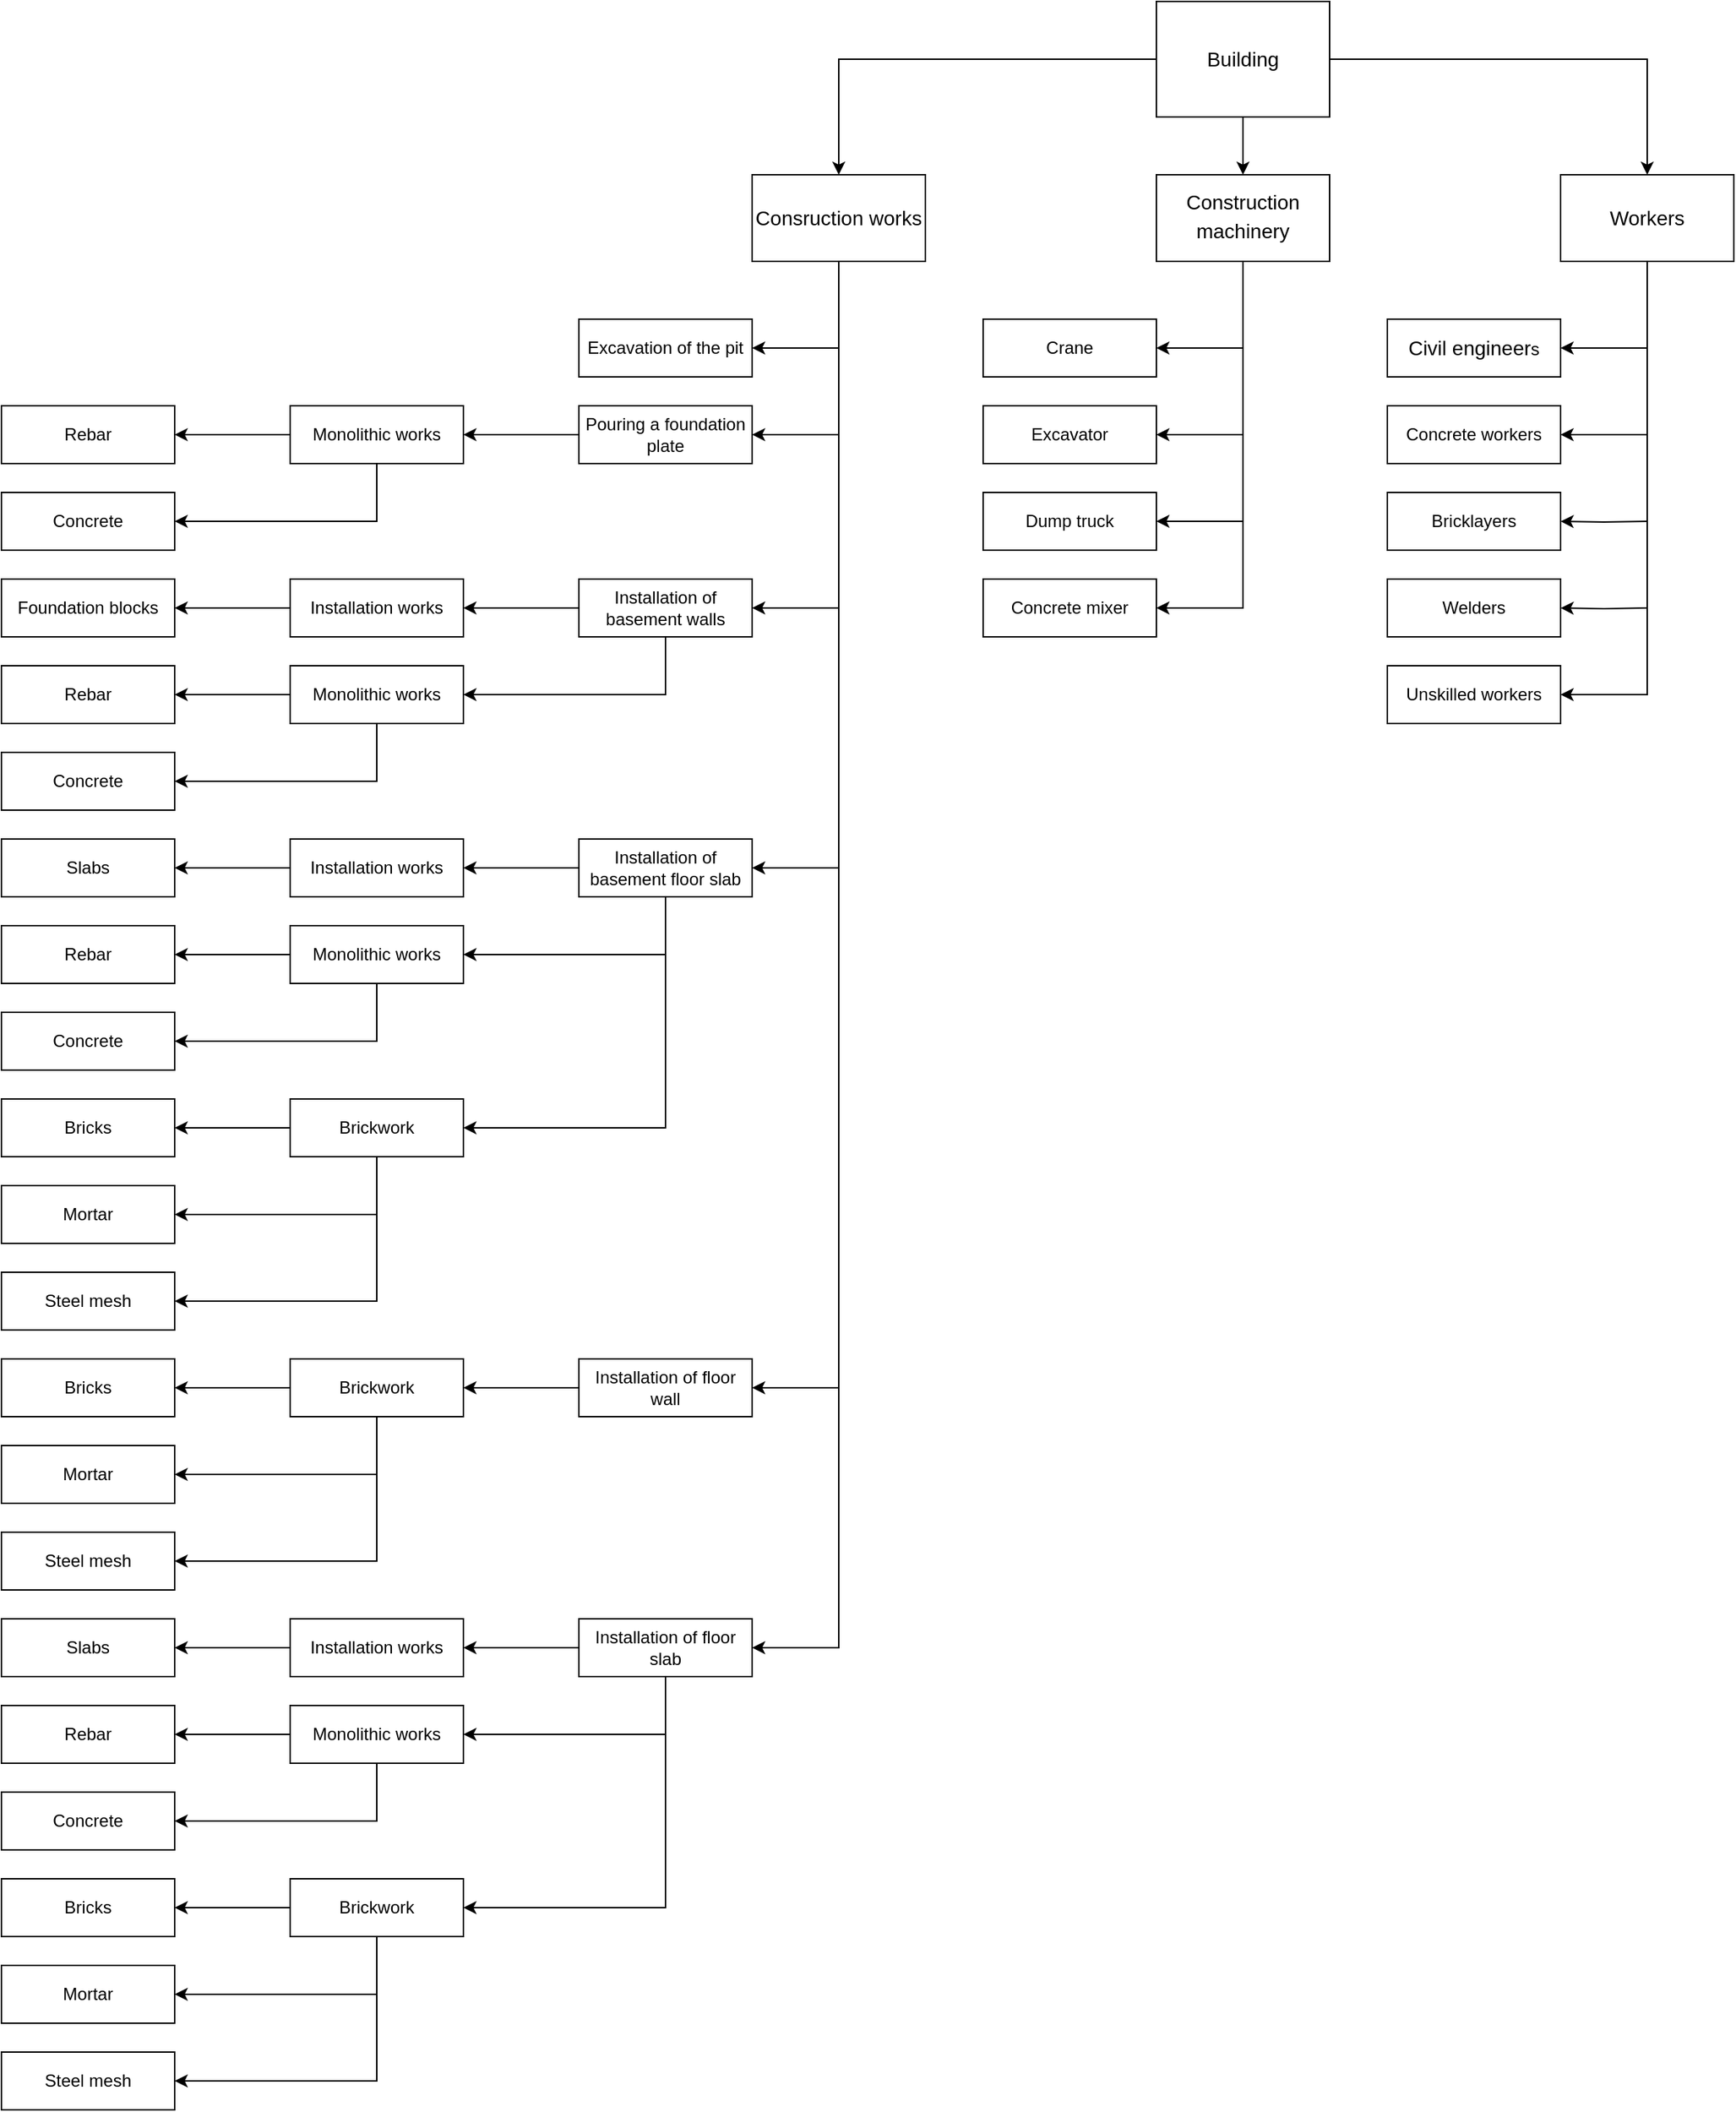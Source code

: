 <mxfile version="12.7.9" type="google"><diagram id="GB4JKyOU_hvuoSkHLAPa" name="Page-1"><mxGraphModel dx="1628" dy="464" grid="1" gridSize="10" guides="1" tooltips="1" connect="1" arrows="1" fold="1" page="1" pageScale="1" pageWidth="827" pageHeight="1169" math="0" shadow="0"><root><mxCell id="0"/><mxCell id="1" parent="0"/><mxCell id="HamDKcOcKGmQkLWZEDSK-7" style="edgeStyle=orthogonalEdgeStyle;rounded=0;orthogonalLoop=1;jettySize=auto;html=1;entryX=0.5;entryY=0;entryDx=0;entryDy=0;" parent="1" source="HamDKcOcKGmQkLWZEDSK-1" target="HamDKcOcKGmQkLWZEDSK-6" edge="1"><mxGeometry relative="1" as="geometry"/></mxCell><mxCell id="HamDKcOcKGmQkLWZEDSK-8" value="" style="edgeStyle=orthogonalEdgeStyle;rounded=0;orthogonalLoop=1;jettySize=auto;html=1;" parent="1" source="HamDKcOcKGmQkLWZEDSK-1" target="HamDKcOcKGmQkLWZEDSK-4" edge="1"><mxGeometry relative="1" as="geometry"/></mxCell><mxCell id="HamDKcOcKGmQkLWZEDSK-10" value="" style="edgeStyle=orthogonalEdgeStyle;rounded=0;orthogonalLoop=1;jettySize=auto;html=1;entryX=0.5;entryY=0;entryDx=0;entryDy=0;" parent="1" source="HamDKcOcKGmQkLWZEDSK-1" target="HamDKcOcKGmQkLWZEDSK-2" edge="1"><mxGeometry relative="1" as="geometry"><mxPoint x="280" y="70" as="targetPoint"/></mxGeometry></mxCell><mxCell id="HamDKcOcKGmQkLWZEDSK-1" value="&lt;font style=&quot;font-size: 14px&quot;&gt;Building&lt;/font&gt;" style="rounded=0;whiteSpace=wrap;html=1;" parent="1" vertex="1"><mxGeometry x="360" y="20" width="120" height="80" as="geometry"/></mxCell><mxCell id="1o906GQDE_JWZb8lsRHU-15" style="edgeStyle=orthogonalEdgeStyle;rounded=0;orthogonalLoop=1;jettySize=auto;html=1;entryX=1;entryY=0.5;entryDx=0;entryDy=0;" edge="1" parent="1" source="HamDKcOcKGmQkLWZEDSK-2" target="1o906GQDE_JWZb8lsRHU-14"><mxGeometry relative="1" as="geometry"/></mxCell><mxCell id="1o906GQDE_JWZb8lsRHU-17" style="edgeStyle=orthogonalEdgeStyle;rounded=0;orthogonalLoop=1;jettySize=auto;html=1;entryX=1;entryY=0.5;entryDx=0;entryDy=0;" edge="1" parent="1" source="HamDKcOcKGmQkLWZEDSK-2" target="1o906GQDE_JWZb8lsRHU-16"><mxGeometry relative="1" as="geometry"/></mxCell><mxCell id="1o906GQDE_JWZb8lsRHU-36" style="edgeStyle=orthogonalEdgeStyle;rounded=0;orthogonalLoop=1;jettySize=auto;html=1;entryX=1;entryY=0.5;entryDx=0;entryDy=0;" edge="1" parent="1" source="HamDKcOcKGmQkLWZEDSK-2" target="1o906GQDE_JWZb8lsRHU-18"><mxGeometry relative="1" as="geometry"/></mxCell><mxCell id="1o906GQDE_JWZb8lsRHU-52" style="edgeStyle=orthogonalEdgeStyle;rounded=0;orthogonalLoop=1;jettySize=auto;html=1;entryX=1;entryY=0.5;entryDx=0;entryDy=0;" edge="1" parent="1" source="HamDKcOcKGmQkLWZEDSK-2" target="1o906GQDE_JWZb8lsRHU-39"><mxGeometry relative="1" as="geometry"/></mxCell><mxCell id="1o906GQDE_JWZb8lsRHU-89" style="edgeStyle=orthogonalEdgeStyle;rounded=0;orthogonalLoop=1;jettySize=auto;html=1;entryX=1;entryY=0.5;entryDx=0;entryDy=0;" edge="1" parent="1" source="HamDKcOcKGmQkLWZEDSK-2" target="1o906GQDE_JWZb8lsRHU-68"><mxGeometry relative="1" as="geometry"/></mxCell><mxCell id="1o906GQDE_JWZb8lsRHU-90" style="edgeStyle=orthogonalEdgeStyle;rounded=0;orthogonalLoop=1;jettySize=auto;html=1;entryX=1;entryY=0.5;entryDx=0;entryDy=0;" edge="1" parent="1" source="HamDKcOcKGmQkLWZEDSK-2" target="1o906GQDE_JWZb8lsRHU-73"><mxGeometry relative="1" as="geometry"/></mxCell><mxCell id="HamDKcOcKGmQkLWZEDSK-2" value="&lt;font style=&quot;font-size: 14px&quot;&gt;Consruction works&lt;/font&gt;" style="rounded=0;whiteSpace=wrap;html=1;" parent="1" vertex="1"><mxGeometry x="80" y="140" width="120" height="60" as="geometry"/></mxCell><mxCell id="1o906GQDE_JWZb8lsRHU-9" style="edgeStyle=orthogonalEdgeStyle;rounded=0;orthogonalLoop=1;jettySize=auto;html=1;entryX=1;entryY=0.5;entryDx=0;entryDy=0;" edge="1" parent="1" source="HamDKcOcKGmQkLWZEDSK-4" target="1o906GQDE_JWZb8lsRHU-1"><mxGeometry relative="1" as="geometry"/></mxCell><mxCell id="1o906GQDE_JWZb8lsRHU-10" style="edgeStyle=orthogonalEdgeStyle;rounded=0;orthogonalLoop=1;jettySize=auto;html=1;entryX=1;entryY=0.5;entryDx=0;entryDy=0;" edge="1" parent="1" source="HamDKcOcKGmQkLWZEDSK-4" target="1o906GQDE_JWZb8lsRHU-2"><mxGeometry relative="1" as="geometry"/></mxCell><mxCell id="1o906GQDE_JWZb8lsRHU-11" style="edgeStyle=orthogonalEdgeStyle;rounded=0;orthogonalLoop=1;jettySize=auto;html=1;entryX=1;entryY=0.5;entryDx=0;entryDy=0;" edge="1" parent="1" source="HamDKcOcKGmQkLWZEDSK-4" target="1o906GQDE_JWZb8lsRHU-3"><mxGeometry relative="1" as="geometry"/></mxCell><mxCell id="1o906GQDE_JWZb8lsRHU-12" style="edgeStyle=orthogonalEdgeStyle;rounded=0;orthogonalLoop=1;jettySize=auto;html=1;entryX=1;entryY=0.5;entryDx=0;entryDy=0;" edge="1" parent="1" source="HamDKcOcKGmQkLWZEDSK-4" target="1o906GQDE_JWZb8lsRHU-4"><mxGeometry relative="1" as="geometry"/></mxCell><mxCell id="HamDKcOcKGmQkLWZEDSK-4" value="&lt;font style=&quot;font-size: 14px&quot;&gt;Construction &lt;/font&gt;&lt;font style=&quot;font-size: 18px&quot;&gt;&lt;font style=&quot;font-size: 14px&quot;&gt;machinery&lt;/font&gt;&lt;br&gt;&lt;span class=&quot;tw-menu-btn KTDgic&quot; id=&quot;tw-cst&quot; tabindex=&quot;0&quot;&gt;&lt;span class=&quot;tw-menu-btn-image z1asCe wuXmqc&quot; title=&quot;Очистити текст оригіналу&quot;&gt;&lt;/span&gt;&lt;/span&gt;&lt;/font&gt;" style="rounded=0;whiteSpace=wrap;html=1;" parent="1" vertex="1"><mxGeometry x="360" y="140" width="120" height="60" as="geometry"/></mxCell><mxCell id="HamDKcOcKGmQkLWZEDSK-22" value="" style="edgeStyle=orthogonalEdgeStyle;rounded=0;orthogonalLoop=1;jettySize=auto;html=1;entryX=1;entryY=0.5;entryDx=0;entryDy=0;" parent="1" source="HamDKcOcKGmQkLWZEDSK-6" target="HamDKcOcKGmQkLWZEDSK-20" edge="1"><mxGeometry relative="1" as="geometry"><mxPoint x="700" y="280" as="targetPoint"/></mxGeometry></mxCell><mxCell id="HamDKcOcKGmQkLWZEDSK-6" value="&lt;font style=&quot;font-size: 14px&quot;&gt;Workers&lt;/font&gt;" style="rounded=0;whiteSpace=wrap;html=1;" parent="1" vertex="1"><mxGeometry x="640" y="140" width="120" height="60" as="geometry"/></mxCell><mxCell id="HamDKcOcKGmQkLWZEDSK-11" value="&lt;font style=&quot;font-size: 12px&quot;&gt;Concrete workers&lt;/font&gt;" style="rounded=0;whiteSpace=wrap;html=1;" parent="1" vertex="1"><mxGeometry x="520" y="300" width="120" height="40" as="geometry"/></mxCell><mxCell id="HamDKcOcKGmQkLWZEDSK-13" style="edgeStyle=orthogonalEdgeStyle;rounded=0;orthogonalLoop=1;jettySize=auto;html=1;exitX=0.5;exitY=1;exitDx=0;exitDy=0;" parent="1" source="HamDKcOcKGmQkLWZEDSK-11" target="HamDKcOcKGmQkLWZEDSK-11" edge="1"><mxGeometry relative="1" as="geometry"/></mxCell><mxCell id="HamDKcOcKGmQkLWZEDSK-15" value="&lt;font style=&quot;font-size: 12px&quot;&gt;Bricklayers&lt;/font&gt;" style="rounded=0;whiteSpace=wrap;html=1;" parent="1" vertex="1"><mxGeometry x="520" y="360" width="120" height="40" as="geometry"/></mxCell><mxCell id="HamDKcOcKGmQkLWZEDSK-17" value="&lt;font style=&quot;font-size: 12px&quot;&gt;Welders&lt;/font&gt;" style="rounded=0;whiteSpace=wrap;html=1;" parent="1" vertex="1"><mxGeometry x="520" y="420" width="120" height="40" as="geometry"/></mxCell><mxCell id="HamDKcOcKGmQkLWZEDSK-18" value="&lt;font style=&quot;font-size: 12px&quot;&gt;&lt;font style=&quot;font-size: 14px&quot;&gt;Civil engineer&lt;/font&gt;s&lt;/font&gt;" style="rounded=0;whiteSpace=wrap;html=1;" parent="1" vertex="1"><mxGeometry x="520" y="240" width="120" height="40" as="geometry"/></mxCell><mxCell id="HamDKcOcKGmQkLWZEDSK-20" value="&lt;font style=&quot;font-size: 12px&quot;&gt;Unskilled workers&lt;/font&gt;" style="rounded=0;whiteSpace=wrap;html=1;" parent="1" vertex="1"><mxGeometry x="520" y="480" width="120" height="40" as="geometry"/></mxCell><mxCell id="HamDKcOcKGmQkLWZEDSK-24" style="edgeStyle=orthogonalEdgeStyle;rounded=0;orthogonalLoop=1;jettySize=auto;html=1;" parent="1" target="HamDKcOcKGmQkLWZEDSK-17" edge="1"><mxGeometry relative="1" as="geometry"><mxPoint x="700" y="440" as="sourcePoint"/></mxGeometry></mxCell><mxCell id="HamDKcOcKGmQkLWZEDSK-25" style="edgeStyle=orthogonalEdgeStyle;rounded=0;orthogonalLoop=1;jettySize=auto;html=1;entryX=1;entryY=0.5;entryDx=0;entryDy=0;" parent="1" target="HamDKcOcKGmQkLWZEDSK-15" edge="1"><mxGeometry relative="1" as="geometry"><mxPoint x="700" y="380" as="sourcePoint"/><mxPoint x="650" y="450" as="targetPoint"/></mxGeometry></mxCell><mxCell id="HamDKcOcKGmQkLWZEDSK-27" style="edgeStyle=orthogonalEdgeStyle;rounded=0;orthogonalLoop=1;jettySize=auto;html=1;entryX=1;entryY=0.5;entryDx=0;entryDy=0;" parent="1" target="HamDKcOcKGmQkLWZEDSK-11" edge="1"><mxGeometry relative="1" as="geometry"><mxPoint x="700" y="320" as="sourcePoint"/><mxPoint x="650" y="390" as="targetPoint"/><Array as="points"><mxPoint x="670" y="320"/><mxPoint x="670" y="320"/></Array></mxGeometry></mxCell><mxCell id="HamDKcOcKGmQkLWZEDSK-28" style="edgeStyle=orthogonalEdgeStyle;rounded=0;orthogonalLoop=1;jettySize=auto;html=1;entryX=1;entryY=0.5;entryDx=0;entryDy=0;" parent="1" target="HamDKcOcKGmQkLWZEDSK-18" edge="1"><mxGeometry relative="1" as="geometry"><mxPoint x="700" y="260" as="sourcePoint"/><mxPoint x="650" y="330" as="targetPoint"/><Array as="points"><mxPoint x="670" y="260"/><mxPoint x="670" y="260"/></Array></mxGeometry></mxCell><mxCell id="1o906GQDE_JWZb8lsRHU-1" value="&lt;font style=&quot;font-size: 12px&quot;&gt;Crane&lt;/font&gt;" style="rounded=0;whiteSpace=wrap;html=1;" vertex="1" parent="1"><mxGeometry x="240" y="240" width="120" height="40" as="geometry"/></mxCell><mxCell id="1o906GQDE_JWZb8lsRHU-2" value="&lt;font style=&quot;font-size: 12px&quot;&gt;Excavator&lt;/font&gt;" style="rounded=0;whiteSpace=wrap;html=1;" vertex="1" parent="1"><mxGeometry x="240" y="300" width="120" height="40" as="geometry"/></mxCell><mxCell id="1o906GQDE_JWZb8lsRHU-3" value="&lt;font style=&quot;font-size: 12px&quot;&gt;Dump truck&lt;/font&gt;" style="rounded=0;whiteSpace=wrap;html=1;" vertex="1" parent="1"><mxGeometry x="240" y="360" width="120" height="40" as="geometry"/></mxCell><mxCell id="1o906GQDE_JWZb8lsRHU-4" value="&lt;font style=&quot;font-size: 12px&quot;&gt;Concrete mixer&lt;/font&gt;" style="rounded=0;whiteSpace=wrap;html=1;" vertex="1" parent="1"><mxGeometry x="240" y="420" width="120" height="40" as="geometry"/></mxCell><mxCell id="1o906GQDE_JWZb8lsRHU-14" value="&lt;font style=&quot;font-size: 12px&quot;&gt;Excavation of the pit&lt;/font&gt;" style="rounded=0;whiteSpace=wrap;html=1;" vertex="1" parent="1"><mxGeometry x="-40" y="240" width="120" height="40" as="geometry"/></mxCell><mxCell id="1o906GQDE_JWZb8lsRHU-20" style="edgeStyle=orthogonalEdgeStyle;rounded=0;orthogonalLoop=1;jettySize=auto;html=1;" edge="1" parent="1" source="1o906GQDE_JWZb8lsRHU-16" target="1o906GQDE_JWZb8lsRHU-19"><mxGeometry relative="1" as="geometry"/></mxCell><mxCell id="1o906GQDE_JWZb8lsRHU-16" value="&lt;font style=&quot;font-size: 12px&quot;&gt;Pouring a &lt;/font&gt;&lt;font style=&quot;font-size: 12px&quot;&gt;foundation plate&lt;/font&gt;" style="rounded=0;whiteSpace=wrap;html=1;" vertex="1" parent="1"><mxGeometry x="-40" y="300" width="120" height="40" as="geometry"/></mxCell><mxCell id="1o906GQDE_JWZb8lsRHU-26" value="" style="edgeStyle=orthogonalEdgeStyle;rounded=0;orthogonalLoop=1;jettySize=auto;html=1;" edge="1" parent="1" source="1o906GQDE_JWZb8lsRHU-18" target="1o906GQDE_JWZb8lsRHU-25"><mxGeometry relative="1" as="geometry"/></mxCell><mxCell id="1o906GQDE_JWZb8lsRHU-33" style="edgeStyle=orthogonalEdgeStyle;rounded=0;orthogonalLoop=1;jettySize=auto;html=1;entryX=1;entryY=0.5;entryDx=0;entryDy=0;" edge="1" parent="1" source="1o906GQDE_JWZb8lsRHU-18" target="1o906GQDE_JWZb8lsRHU-29"><mxGeometry relative="1" as="geometry"><mxPoint y="550" as="targetPoint"/><Array as="points"><mxPoint x="20" y="440"/></Array></mxGeometry></mxCell><mxCell id="1o906GQDE_JWZb8lsRHU-18" value="Installation of basement walls" style="rounded=0;whiteSpace=wrap;html=1;" vertex="1" parent="1"><mxGeometry x="-40" y="420" width="120" height="40" as="geometry"/></mxCell><mxCell id="1o906GQDE_JWZb8lsRHU-28" value="" style="edgeStyle=orthogonalEdgeStyle;rounded=0;orthogonalLoop=1;jettySize=auto;html=1;" edge="1" parent="1" source="1o906GQDE_JWZb8lsRHU-25" target="1o906GQDE_JWZb8lsRHU-27"><mxGeometry relative="1" as="geometry"/></mxCell><mxCell id="1o906GQDE_JWZb8lsRHU-25" value="Installation works" style="rounded=0;whiteSpace=wrap;html=1;" vertex="1" parent="1"><mxGeometry x="-240" y="420" width="120" height="40" as="geometry"/></mxCell><mxCell id="1o906GQDE_JWZb8lsRHU-27" value="Foundation blocks" style="rounded=0;whiteSpace=wrap;html=1;" vertex="1" parent="1"><mxGeometry x="-440" y="420" width="120" height="40" as="geometry"/></mxCell><mxCell id="1o906GQDE_JWZb8lsRHU-22" style="edgeStyle=orthogonalEdgeStyle;rounded=0;orthogonalLoop=1;jettySize=auto;html=1;entryX=1;entryY=0.5;entryDx=0;entryDy=0;exitX=0.5;exitY=1;exitDx=0;exitDy=0;" edge="1" parent="1" source="1o906GQDE_JWZb8lsRHU-19" target="1o906GQDE_JWZb8lsRHU-21"><mxGeometry relative="1" as="geometry"/></mxCell><mxCell id="1o906GQDE_JWZb8lsRHU-38" style="edgeStyle=orthogonalEdgeStyle;rounded=0;orthogonalLoop=1;jettySize=auto;html=1;entryX=1;entryY=0.5;entryDx=0;entryDy=0;" edge="1" parent="1" source="1o906GQDE_JWZb8lsRHU-19" target="1o906GQDE_JWZb8lsRHU-23"><mxGeometry relative="1" as="geometry"/></mxCell><mxCell id="1o906GQDE_JWZb8lsRHU-19" value="&lt;font style=&quot;font-size: 12px&quot;&gt;Monolithic works&lt;/font&gt;" style="rounded=0;whiteSpace=wrap;html=1;" vertex="1" parent="1"><mxGeometry x="-240" y="300" width="120" height="40" as="geometry"/></mxCell><mxCell id="1o906GQDE_JWZb8lsRHU-34" style="edgeStyle=orthogonalEdgeStyle;rounded=0;orthogonalLoop=1;jettySize=auto;html=1;entryX=1;entryY=0.5;entryDx=0;entryDy=0;" edge="1" parent="1" source="1o906GQDE_JWZb8lsRHU-29" target="1o906GQDE_JWZb8lsRHU-32"><mxGeometry relative="1" as="geometry"/></mxCell><mxCell id="1o906GQDE_JWZb8lsRHU-35" style="edgeStyle=orthogonalEdgeStyle;rounded=0;orthogonalLoop=1;jettySize=auto;html=1;entryX=1;entryY=0.5;entryDx=0;entryDy=0;" edge="1" parent="1" source="1o906GQDE_JWZb8lsRHU-29" target="1o906GQDE_JWZb8lsRHU-31"><mxGeometry relative="1" as="geometry"><Array as="points"><mxPoint x="-180" y="500"/></Array></mxGeometry></mxCell><mxCell id="1o906GQDE_JWZb8lsRHU-29" value="&lt;font style=&quot;font-size: 12px&quot;&gt;Monolithic works&lt;/font&gt;" style="rounded=0;whiteSpace=wrap;html=1;" vertex="1" parent="1"><mxGeometry x="-240" y="480" width="120" height="40" as="geometry"/></mxCell><mxCell id="1o906GQDE_JWZb8lsRHU-21" value="Concrete" style="rounded=0;whiteSpace=wrap;html=1;" vertex="1" parent="1"><mxGeometry x="-440" y="360" width="120" height="40" as="geometry"/></mxCell><mxCell id="1o906GQDE_JWZb8lsRHU-23" value="Rebar" style="rounded=0;whiteSpace=wrap;html=1;" vertex="1" parent="1"><mxGeometry x="-440" y="300" width="120" height="40" as="geometry"/></mxCell><mxCell id="1o906GQDE_JWZb8lsRHU-31" value="Concrete" style="rounded=0;whiteSpace=wrap;html=1;" vertex="1" parent="1"><mxGeometry x="-440" y="540" width="120" height="40" as="geometry"/></mxCell><mxCell id="1o906GQDE_JWZb8lsRHU-32" value="Rebar" style="rounded=0;whiteSpace=wrap;html=1;" vertex="1" parent="1"><mxGeometry x="-440" y="480" width="120" height="40" as="geometry"/></mxCell><mxCell id="1o906GQDE_JWZb8lsRHU-41" value="" style="edgeStyle=orthogonalEdgeStyle;rounded=0;orthogonalLoop=1;jettySize=auto;html=1;" edge="1" parent="1" source="1o906GQDE_JWZb8lsRHU-39" target="1o906GQDE_JWZb8lsRHU-40"><mxGeometry relative="1" as="geometry"/></mxCell><mxCell id="1o906GQDE_JWZb8lsRHU-51" style="edgeStyle=orthogonalEdgeStyle;rounded=0;orthogonalLoop=1;jettySize=auto;html=1;entryX=1;entryY=0.5;entryDx=0;entryDy=0;exitX=0.5;exitY=1;exitDx=0;exitDy=0;" edge="1" parent="1" source="1o906GQDE_JWZb8lsRHU-39" target="1o906GQDE_JWZb8lsRHU-44"><mxGeometry relative="1" as="geometry"/></mxCell><mxCell id="1o906GQDE_JWZb8lsRHU-54" style="edgeStyle=orthogonalEdgeStyle;rounded=0;orthogonalLoop=1;jettySize=auto;html=1;entryX=1;entryY=0.5;entryDx=0;entryDy=0;exitX=0.5;exitY=1;exitDx=0;exitDy=0;" edge="1" parent="1" source="1o906GQDE_JWZb8lsRHU-39" target="1o906GQDE_JWZb8lsRHU-53"><mxGeometry relative="1" as="geometry"/></mxCell><mxCell id="1o906GQDE_JWZb8lsRHU-39" value="Installation of basement floor slab" style="rounded=0;whiteSpace=wrap;html=1;" vertex="1" parent="1"><mxGeometry x="-40" y="600" width="120" height="40" as="geometry"/></mxCell><mxCell id="1o906GQDE_JWZb8lsRHU-43" value="" style="edgeStyle=orthogonalEdgeStyle;rounded=0;orthogonalLoop=1;jettySize=auto;html=1;" edge="1" parent="1" source="1o906GQDE_JWZb8lsRHU-40" target="1o906GQDE_JWZb8lsRHU-42"><mxGeometry relative="1" as="geometry"/></mxCell><mxCell id="1o906GQDE_JWZb8lsRHU-40" value="Installation works" style="rounded=0;whiteSpace=wrap;html=1;" vertex="1" parent="1"><mxGeometry x="-240" y="600" width="120" height="40" as="geometry"/></mxCell><mxCell id="1o906GQDE_JWZb8lsRHU-42" value="Slabs" style="rounded=0;whiteSpace=wrap;html=1;" vertex="1" parent="1"><mxGeometry x="-440" y="600" width="120" height="40" as="geometry"/></mxCell><mxCell id="1o906GQDE_JWZb8lsRHU-49" style="edgeStyle=orthogonalEdgeStyle;rounded=0;orthogonalLoop=1;jettySize=auto;html=1;entryX=1;entryY=0.5;entryDx=0;entryDy=0;exitX=0.5;exitY=1;exitDx=0;exitDy=0;" edge="1" parent="1" source="1o906GQDE_JWZb8lsRHU-44" target="1o906GQDE_JWZb8lsRHU-45"><mxGeometry relative="1" as="geometry"/></mxCell><mxCell id="1o906GQDE_JWZb8lsRHU-50" style="edgeStyle=orthogonalEdgeStyle;rounded=0;orthogonalLoop=1;jettySize=auto;html=1;entryX=1;entryY=0.5;entryDx=0;entryDy=0;" edge="1" parent="1" source="1o906GQDE_JWZb8lsRHU-44" target="1o906GQDE_JWZb8lsRHU-46"><mxGeometry relative="1" as="geometry"/></mxCell><mxCell id="1o906GQDE_JWZb8lsRHU-44" value="&lt;font style=&quot;font-size: 12px&quot;&gt;Monolithic works&lt;/font&gt;" style="rounded=0;whiteSpace=wrap;html=1;" vertex="1" parent="1"><mxGeometry x="-240" y="660" width="120" height="40" as="geometry"/></mxCell><mxCell id="1o906GQDE_JWZb8lsRHU-45" value="Concrete" style="rounded=0;whiteSpace=wrap;html=1;" vertex="1" parent="1"><mxGeometry x="-440" y="720" width="120" height="40" as="geometry"/></mxCell><mxCell id="1o906GQDE_JWZb8lsRHU-46" value="Rebar" style="rounded=0;whiteSpace=wrap;html=1;" vertex="1" parent="1"><mxGeometry x="-440" y="660" width="120" height="40" as="geometry"/></mxCell><mxCell id="1o906GQDE_JWZb8lsRHU-56" style="edgeStyle=orthogonalEdgeStyle;rounded=0;orthogonalLoop=1;jettySize=auto;html=1;" edge="1" parent="1" source="1o906GQDE_JWZb8lsRHU-53" target="1o906GQDE_JWZb8lsRHU-55"><mxGeometry relative="1" as="geometry"/></mxCell><mxCell id="1o906GQDE_JWZb8lsRHU-59" style="edgeStyle=orthogonalEdgeStyle;rounded=0;orthogonalLoop=1;jettySize=auto;html=1;entryX=1;entryY=0.5;entryDx=0;entryDy=0;exitX=0.5;exitY=1;exitDx=0;exitDy=0;" edge="1" parent="1" source="1o906GQDE_JWZb8lsRHU-53" target="1o906GQDE_JWZb8lsRHU-57"><mxGeometry relative="1" as="geometry"/></mxCell><mxCell id="1o906GQDE_JWZb8lsRHU-60" style="edgeStyle=orthogonalEdgeStyle;rounded=0;orthogonalLoop=1;jettySize=auto;html=1;entryX=1;entryY=0.5;entryDx=0;entryDy=0;exitX=0.5;exitY=1;exitDx=0;exitDy=0;" edge="1" parent="1" source="1o906GQDE_JWZb8lsRHU-53" target="1o906GQDE_JWZb8lsRHU-58"><mxGeometry relative="1" as="geometry"/></mxCell><mxCell id="1o906GQDE_JWZb8lsRHU-53" value="Brickwork" style="rounded=0;whiteSpace=wrap;html=1;" vertex="1" parent="1"><mxGeometry x="-240" y="780" width="120" height="40" as="geometry"/></mxCell><mxCell id="1o906GQDE_JWZb8lsRHU-55" value="Bricks" style="rounded=0;whiteSpace=wrap;html=1;" vertex="1" parent="1"><mxGeometry x="-440" y="780" width="120" height="40" as="geometry"/></mxCell><mxCell id="1o906GQDE_JWZb8lsRHU-57" value="Mortar" style="rounded=0;whiteSpace=wrap;html=1;" vertex="1" parent="1"><mxGeometry x="-440" y="840" width="120" height="40" as="geometry"/></mxCell><mxCell id="1o906GQDE_JWZb8lsRHU-58" value="Steel mesh" style="rounded=0;whiteSpace=wrap;html=1;" vertex="1" parent="1"><mxGeometry x="-440" y="900" width="120" height="40" as="geometry"/></mxCell><mxCell id="1o906GQDE_JWZb8lsRHU-61" style="edgeStyle=orthogonalEdgeStyle;rounded=0;orthogonalLoop=1;jettySize=auto;html=1;" edge="1" parent="1" source="1o906GQDE_JWZb8lsRHU-64" target="1o906GQDE_JWZb8lsRHU-65"><mxGeometry relative="1" as="geometry"/></mxCell><mxCell id="1o906GQDE_JWZb8lsRHU-62" style="edgeStyle=orthogonalEdgeStyle;rounded=0;orthogonalLoop=1;jettySize=auto;html=1;entryX=1;entryY=0.5;entryDx=0;entryDy=0;exitX=0.5;exitY=1;exitDx=0;exitDy=0;" edge="1" parent="1" source="1o906GQDE_JWZb8lsRHU-64" target="1o906GQDE_JWZb8lsRHU-66"><mxGeometry relative="1" as="geometry"/></mxCell><mxCell id="1o906GQDE_JWZb8lsRHU-63" style="edgeStyle=orthogonalEdgeStyle;rounded=0;orthogonalLoop=1;jettySize=auto;html=1;entryX=1;entryY=0.5;entryDx=0;entryDy=0;exitX=0.5;exitY=1;exitDx=0;exitDy=0;" edge="1" parent="1" source="1o906GQDE_JWZb8lsRHU-64" target="1o906GQDE_JWZb8lsRHU-67"><mxGeometry relative="1" as="geometry"/></mxCell><mxCell id="1o906GQDE_JWZb8lsRHU-64" value="Brickwork" style="rounded=0;whiteSpace=wrap;html=1;" vertex="1" parent="1"><mxGeometry x="-240" y="960" width="120" height="40" as="geometry"/></mxCell><mxCell id="1o906GQDE_JWZb8lsRHU-65" value="Bricks" style="rounded=0;whiteSpace=wrap;html=1;" vertex="1" parent="1"><mxGeometry x="-440" y="960" width="120" height="40" as="geometry"/></mxCell><mxCell id="1o906GQDE_JWZb8lsRHU-66" value="Mortar" style="rounded=0;whiteSpace=wrap;html=1;" vertex="1" parent="1"><mxGeometry x="-440" y="1020" width="120" height="40" as="geometry"/></mxCell><mxCell id="1o906GQDE_JWZb8lsRHU-67" value="Steel mesh" style="rounded=0;whiteSpace=wrap;html=1;" vertex="1" parent="1"><mxGeometry x="-440" y="1080" width="120" height="40" as="geometry"/></mxCell><mxCell id="1o906GQDE_JWZb8lsRHU-69" style="edgeStyle=orthogonalEdgeStyle;rounded=0;orthogonalLoop=1;jettySize=auto;html=1;entryX=1;entryY=0.5;entryDx=0;entryDy=0;" edge="1" parent="1" source="1o906GQDE_JWZb8lsRHU-68" target="1o906GQDE_JWZb8lsRHU-64"><mxGeometry relative="1" as="geometry"/></mxCell><mxCell id="1o906GQDE_JWZb8lsRHU-68" value="Installation of floor wall" style="rounded=0;whiteSpace=wrap;html=1;" vertex="1" parent="1"><mxGeometry x="-40" y="960" width="120" height="40" as="geometry"/></mxCell><mxCell id="1o906GQDE_JWZb8lsRHU-70" value="" style="edgeStyle=orthogonalEdgeStyle;rounded=0;orthogonalLoop=1;jettySize=auto;html=1;" edge="1" parent="1" source="1o906GQDE_JWZb8lsRHU-73" target="1o906GQDE_JWZb8lsRHU-75"><mxGeometry relative="1" as="geometry"/></mxCell><mxCell id="1o906GQDE_JWZb8lsRHU-71" style="edgeStyle=orthogonalEdgeStyle;rounded=0;orthogonalLoop=1;jettySize=auto;html=1;entryX=1;entryY=0.5;entryDx=0;entryDy=0;exitX=0.5;exitY=1;exitDx=0;exitDy=0;" edge="1" parent="1" source="1o906GQDE_JWZb8lsRHU-73" target="1o906GQDE_JWZb8lsRHU-79"><mxGeometry relative="1" as="geometry"/></mxCell><mxCell id="1o906GQDE_JWZb8lsRHU-72" style="edgeStyle=orthogonalEdgeStyle;rounded=0;orthogonalLoop=1;jettySize=auto;html=1;entryX=1;entryY=0.5;entryDx=0;entryDy=0;exitX=0.5;exitY=1;exitDx=0;exitDy=0;" edge="1" parent="1" source="1o906GQDE_JWZb8lsRHU-73" target="1o906GQDE_JWZb8lsRHU-85"><mxGeometry relative="1" as="geometry"/></mxCell><mxCell id="1o906GQDE_JWZb8lsRHU-73" value="Installation of floor slab" style="rounded=0;whiteSpace=wrap;html=1;" vertex="1" parent="1"><mxGeometry x="-40" y="1140" width="120" height="40" as="geometry"/></mxCell><mxCell id="1o906GQDE_JWZb8lsRHU-74" value="" style="edgeStyle=orthogonalEdgeStyle;rounded=0;orthogonalLoop=1;jettySize=auto;html=1;" edge="1" parent="1" source="1o906GQDE_JWZb8lsRHU-75" target="1o906GQDE_JWZb8lsRHU-76"><mxGeometry relative="1" as="geometry"/></mxCell><mxCell id="1o906GQDE_JWZb8lsRHU-75" value="Installation works" style="rounded=0;whiteSpace=wrap;html=1;" vertex="1" parent="1"><mxGeometry x="-240" y="1140" width="120" height="40" as="geometry"/></mxCell><mxCell id="1o906GQDE_JWZb8lsRHU-76" value="Slabs" style="rounded=0;whiteSpace=wrap;html=1;" vertex="1" parent="1"><mxGeometry x="-440" y="1140" width="120" height="40" as="geometry"/></mxCell><mxCell id="1o906GQDE_JWZb8lsRHU-77" style="edgeStyle=orthogonalEdgeStyle;rounded=0;orthogonalLoop=1;jettySize=auto;html=1;entryX=1;entryY=0.5;entryDx=0;entryDy=0;exitX=0.5;exitY=1;exitDx=0;exitDy=0;" edge="1" parent="1" source="1o906GQDE_JWZb8lsRHU-79" target="1o906GQDE_JWZb8lsRHU-80"><mxGeometry relative="1" as="geometry"/></mxCell><mxCell id="1o906GQDE_JWZb8lsRHU-78" style="edgeStyle=orthogonalEdgeStyle;rounded=0;orthogonalLoop=1;jettySize=auto;html=1;entryX=1;entryY=0.5;entryDx=0;entryDy=0;" edge="1" parent="1" source="1o906GQDE_JWZb8lsRHU-79" target="1o906GQDE_JWZb8lsRHU-81"><mxGeometry relative="1" as="geometry"/></mxCell><mxCell id="1o906GQDE_JWZb8lsRHU-79" value="&lt;font style=&quot;font-size: 12px&quot;&gt;Monolithic works&lt;/font&gt;" style="rounded=0;whiteSpace=wrap;html=1;" vertex="1" parent="1"><mxGeometry x="-240" y="1200" width="120" height="40" as="geometry"/></mxCell><mxCell id="1o906GQDE_JWZb8lsRHU-80" value="Concrete" style="rounded=0;whiteSpace=wrap;html=1;" vertex="1" parent="1"><mxGeometry x="-440" y="1260" width="120" height="40" as="geometry"/></mxCell><mxCell id="1o906GQDE_JWZb8lsRHU-81" value="Rebar" style="rounded=0;whiteSpace=wrap;html=1;" vertex="1" parent="1"><mxGeometry x="-440" y="1200" width="120" height="40" as="geometry"/></mxCell><mxCell id="1o906GQDE_JWZb8lsRHU-82" style="edgeStyle=orthogonalEdgeStyle;rounded=0;orthogonalLoop=1;jettySize=auto;html=1;" edge="1" parent="1" source="1o906GQDE_JWZb8lsRHU-85" target="1o906GQDE_JWZb8lsRHU-86"><mxGeometry relative="1" as="geometry"/></mxCell><mxCell id="1o906GQDE_JWZb8lsRHU-83" style="edgeStyle=orthogonalEdgeStyle;rounded=0;orthogonalLoop=1;jettySize=auto;html=1;entryX=1;entryY=0.5;entryDx=0;entryDy=0;exitX=0.5;exitY=1;exitDx=0;exitDy=0;" edge="1" parent="1" source="1o906GQDE_JWZb8lsRHU-85" target="1o906GQDE_JWZb8lsRHU-87"><mxGeometry relative="1" as="geometry"/></mxCell><mxCell id="1o906GQDE_JWZb8lsRHU-84" style="edgeStyle=orthogonalEdgeStyle;rounded=0;orthogonalLoop=1;jettySize=auto;html=1;entryX=1;entryY=0.5;entryDx=0;entryDy=0;exitX=0.5;exitY=1;exitDx=0;exitDy=0;" edge="1" parent="1" source="1o906GQDE_JWZb8lsRHU-85" target="1o906GQDE_JWZb8lsRHU-88"><mxGeometry relative="1" as="geometry"/></mxCell><mxCell id="1o906GQDE_JWZb8lsRHU-85" value="Brickwork" style="rounded=0;whiteSpace=wrap;html=1;" vertex="1" parent="1"><mxGeometry x="-240" y="1320" width="120" height="40" as="geometry"/></mxCell><mxCell id="1o906GQDE_JWZb8lsRHU-86" value="Bricks" style="rounded=0;whiteSpace=wrap;html=1;" vertex="1" parent="1"><mxGeometry x="-440" y="1320" width="120" height="40" as="geometry"/></mxCell><mxCell id="1o906GQDE_JWZb8lsRHU-87" value="Mortar" style="rounded=0;whiteSpace=wrap;html=1;" vertex="1" parent="1"><mxGeometry x="-440" y="1380" width="120" height="40" as="geometry"/></mxCell><mxCell id="1o906GQDE_JWZb8lsRHU-88" value="Steel mesh" style="rounded=0;whiteSpace=wrap;html=1;" vertex="1" parent="1"><mxGeometry x="-440" y="1440" width="120" height="40" as="geometry"/></mxCell></root></mxGraphModel></diagram></mxfile>